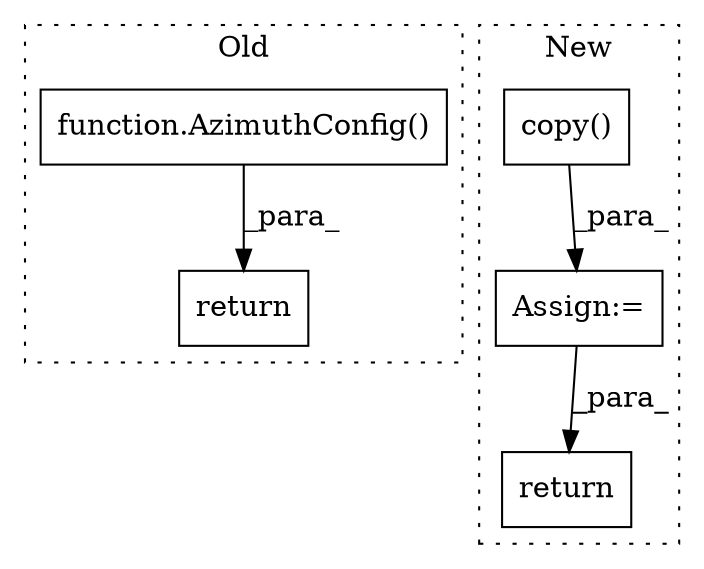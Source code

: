 digraph G {
subgraph cluster0 {
1 [label="function.AzimuthConfig()" a="75" s="14836" l="403" shape="box"];
5 [label="return" a="93" s="14829" l="7" shape="box"];
label = "Old";
style="dotted";
}
subgraph cluster1 {
2 [label="return" a="93" s="5195" l="7" shape="box"];
3 [label="copy()" a="75" s="5038" l="152" shape="box"];
4 [label="Assign:=" a="68" s="5035" l="3" shape="box"];
label = "New";
style="dotted";
}
1 -> 5 [label="_para_"];
3 -> 4 [label="_para_"];
4 -> 2 [label="_para_"];
}